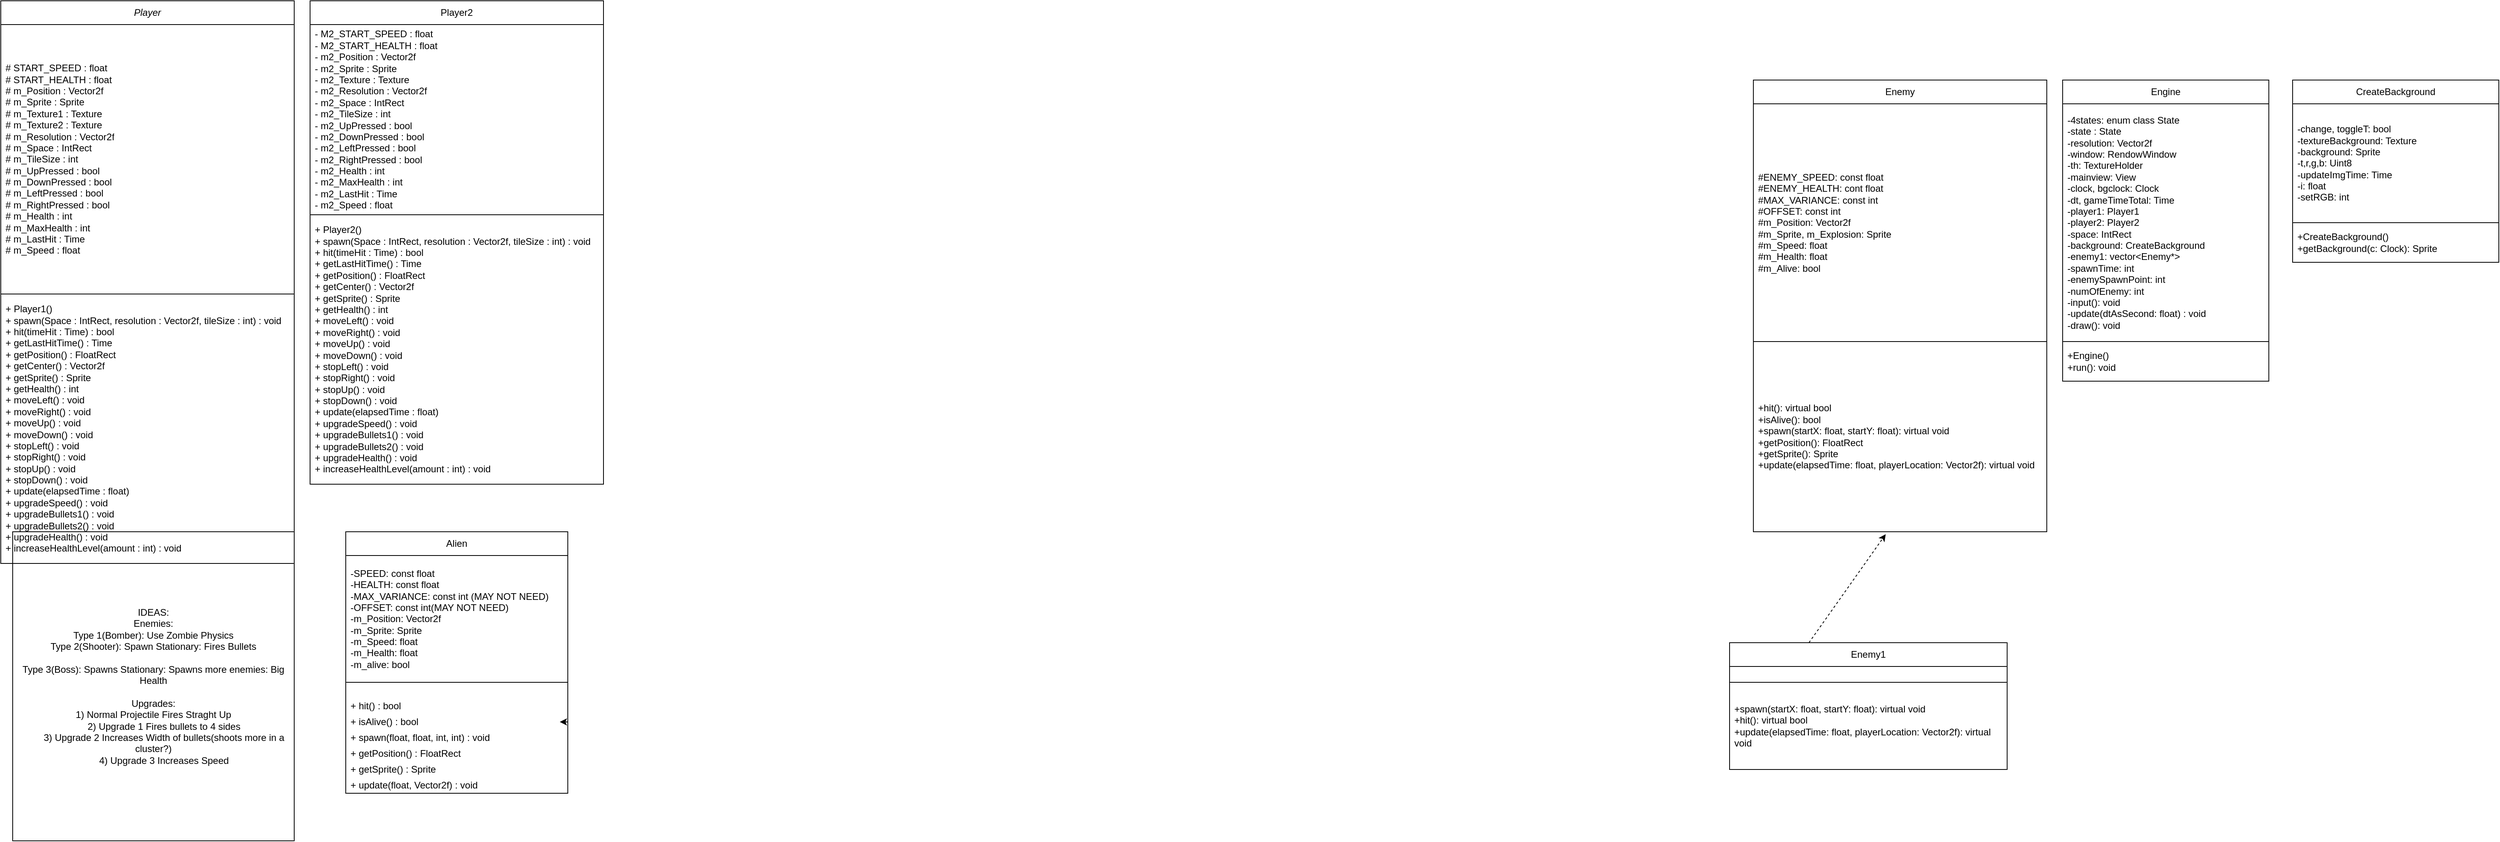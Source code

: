 <mxfile version="20.6.0" type="github">
  <diagram id="C5RBs43oDa-KdzZeNtuy" name="Page-1">
    <mxGraphModel dx="1422" dy="762" grid="1" gridSize="10" guides="1" tooltips="1" connect="1" arrows="1" fold="1" page="1" pageScale="1" pageWidth="3300" pageHeight="4681" math="0" shadow="0">
      <root>
        <mxCell id="WIyWlLk6GJQsqaUBKTNV-0" />
        <mxCell id="WIyWlLk6GJQsqaUBKTNV-1" parent="WIyWlLk6GJQsqaUBKTNV-0" />
        <mxCell id="9OKgFe4Zf76vUUmZSUTV-0" value="&lt;i&gt;Player&lt;/i&gt;" style="swimlane;fontStyle=0;childLayout=stackLayout;horizontal=1;startSize=30;horizontalStack=0;resizeParent=1;resizeParentMax=0;resizeLast=0;collapsible=1;marginBottom=0;whiteSpace=wrap;html=1;" parent="WIyWlLk6GJQsqaUBKTNV-1" vertex="1">
          <mxGeometry x="20" y="30" width="370" height="710" as="geometry" />
        </mxCell>
        <mxCell id="9OKgFe4Zf76vUUmZSUTV-9" value="# START_SPEED : float&lt;br&gt;# START_HEALTH : float&lt;br&gt;# m_Position : Vector2f&lt;br&gt;# m_Sprite : Sprite&lt;br&gt;# m_Texture1 : Texture&lt;br&gt;# m_Texture2 : Texture&lt;br&gt;# m_Resolution : Vector2f&lt;br&gt;# m_Space : IntRect&lt;br&gt;# m_TileSize : int&lt;br&gt;# m_UpPressed : bool&lt;br&gt;# m_DownPressed : bool&lt;br&gt;# m_LeftPressed : bool&lt;br&gt;# m_RightPressed : bool&lt;br&gt;# m_Health : int&lt;br&gt;# m_MaxHealth : int&lt;br&gt;# m_LastHit : Time&lt;br&gt;# m_Speed : float" style="text;strokeColor=default;fillColor=none;align=left;verticalAlign=middle;spacingLeft=4;spacingRight=4;overflow=hidden;points=[[0,0.5],[1,0.5]];portConstraint=eastwest;rotatable=0;whiteSpace=wrap;html=1;" parent="9OKgFe4Zf76vUUmZSUTV-0" vertex="1">
          <mxGeometry y="30" width="370" height="340" as="geometry" />
        </mxCell>
        <mxCell id="9OKgFe4Zf76vUUmZSUTV-1" value="+ Player1()&lt;br&gt;+ spawn(Space : IntRect, resolution : Vector2f, tileSize : int) : void&lt;br&gt;+ hit(timeHit : Time) : bool&lt;br&gt;+ getLastHitTime() : Time&lt;br&gt;+ getPosition() : FloatRect&lt;br&gt;+ getCenter() : Vector2f&lt;br&gt;+ getSprite() : Sprite&lt;br&gt;+ getHealth() : int&lt;br&gt;+ moveLeft() : void&lt;br&gt;+ moveRight() : void&lt;br&gt;+ moveUp() : void&lt;br&gt;+ moveDown() : void&lt;br&gt;+ stopLeft() : void&lt;br&gt;+ stopRight() : void&lt;br&gt;+ stopUp() : void&lt;br&gt;+ stopDown() : void&lt;br&gt;+ update(elapsedTime : float)&lt;br&gt;+ upgradeSpeed() : void&lt;br&gt;+ upgradeBullets1() : void&lt;br&gt;+ upgradeBullets2() : void&lt;br&gt;+ upgradeHealth() : void&lt;br&gt;+ increaseHealthLevel(amount : int) : void&amp;nbsp;" style="text;strokeColor=none;fillColor=none;align=left;verticalAlign=middle;spacingLeft=4;spacingRight=4;overflow=hidden;points=[[0,0.5],[1,0.5]];portConstraint=eastwest;rotatable=0;whiteSpace=wrap;html=1;" parent="9OKgFe4Zf76vUUmZSUTV-0" vertex="1">
          <mxGeometry y="370" width="370" height="340" as="geometry" />
        </mxCell>
        <mxCell id="j7B_bJ2AB_xZnDSFL6e8-0" value="Alien" style="swimlane;fontStyle=0;childLayout=stackLayout;horizontal=1;startSize=30;horizontalStack=0;resizeParent=1;resizeParentMax=0;resizeLast=0;collapsible=1;marginBottom=0;whiteSpace=wrap;html=1;" parent="WIyWlLk6GJQsqaUBKTNV-1" vertex="1">
          <mxGeometry x="455" y="700" width="280" height="330" as="geometry" />
        </mxCell>
        <mxCell id="j7B_bJ2AB_xZnDSFL6e8-1" value="-SPEED: const float&lt;br&gt;-HEALTH: const float&lt;br&gt;-MAX_VARIANCE: const int (MAY NOT NEED)&lt;br&gt;-OFFSET: const int(MAY NOT NEED)&lt;br&gt;-m_Position: Vector2f&lt;br&gt;-m_Sprite: Sprite&lt;br&gt;-m_Speed: float&lt;br&gt;-m_Health: float&lt;br&gt;-m_alive: bool" style="text;strokeColor=default;fillColor=none;align=left;verticalAlign=middle;spacingLeft=4;spacingRight=4;overflow=hidden;points=[[0,0.5],[1,0.5]];portConstraint=eastwest;rotatable=0;whiteSpace=wrap;html=1;" parent="j7B_bJ2AB_xZnDSFL6e8-0" vertex="1">
          <mxGeometry y="30" width="280" height="160" as="geometry" />
        </mxCell>
        <mxCell id="j7B_bJ2AB_xZnDSFL6e8-32" value="" style="text;strokeColor=none;fillColor=none;align=left;verticalAlign=middle;spacingLeft=4;spacingRight=4;overflow=hidden;points=[[0,0.5],[1,0.5]];portConstraint=eastwest;rotatable=0;whiteSpace=wrap;html=1;" parent="j7B_bJ2AB_xZnDSFL6e8-0" vertex="1">
          <mxGeometry y="190" width="280" height="20" as="geometry" />
        </mxCell>
        <mxCell id="j7B_bJ2AB_xZnDSFL6e8-2" value="+ hit() : bool" style="text;strokeColor=none;fillColor=none;align=left;verticalAlign=middle;spacingLeft=4;spacingRight=4;overflow=hidden;points=[[0,0.5],[1,0.5]];portConstraint=eastwest;rotatable=0;whiteSpace=wrap;html=1;" parent="j7B_bJ2AB_xZnDSFL6e8-0" vertex="1">
          <mxGeometry y="210" width="280" height="20" as="geometry" />
        </mxCell>
        <mxCell id="j7B_bJ2AB_xZnDSFL6e8-3" value="+ isAlive() : bool" style="text;strokeColor=none;fillColor=none;align=left;verticalAlign=middle;spacingLeft=4;spacingRight=4;overflow=hidden;points=[[0,0.5],[1,0.5]];portConstraint=eastwest;rotatable=0;whiteSpace=wrap;html=1;" parent="j7B_bJ2AB_xZnDSFL6e8-0" vertex="1">
          <mxGeometry y="230" width="280" height="20" as="geometry" />
        </mxCell>
        <mxCell id="j7B_bJ2AB_xZnDSFL6e8-4" value="+ spawn(float, float, int, int) : void" style="text;strokeColor=none;fillColor=none;align=left;verticalAlign=middle;spacingLeft=4;spacingRight=4;overflow=hidden;points=[[0,0.5],[1,0.5]];portConstraint=eastwest;rotatable=0;whiteSpace=wrap;html=1;" parent="j7B_bJ2AB_xZnDSFL6e8-0" vertex="1">
          <mxGeometry y="250" width="280" height="20" as="geometry" />
        </mxCell>
        <mxCell id="j7B_bJ2AB_xZnDSFL6e8-5" value="+ getPosition() : FloatRect" style="text;strokeColor=none;fillColor=none;align=left;verticalAlign=middle;spacingLeft=4;spacingRight=4;overflow=hidden;points=[[0,0.5],[1,0.5]];portConstraint=eastwest;rotatable=0;whiteSpace=wrap;html=1;" parent="j7B_bJ2AB_xZnDSFL6e8-0" vertex="1">
          <mxGeometry y="270" width="280" height="20" as="geometry" />
        </mxCell>
        <mxCell id="j7B_bJ2AB_xZnDSFL6e8-6" value="+ getSprite() : Sprite" style="text;strokeColor=none;fillColor=none;align=left;verticalAlign=middle;spacingLeft=4;spacingRight=4;overflow=hidden;points=[[0,0.5],[1,0.5]];portConstraint=eastwest;rotatable=0;whiteSpace=wrap;html=1;" parent="j7B_bJ2AB_xZnDSFL6e8-0" vertex="1">
          <mxGeometry y="290" width="280" height="20" as="geometry" />
        </mxCell>
        <mxCell id="j7B_bJ2AB_xZnDSFL6e8-7" value="+ update(float, Vector2f) : void" style="text;strokeColor=none;fillColor=none;align=left;verticalAlign=middle;spacingLeft=4;spacingRight=4;overflow=hidden;points=[[0,0.5],[1,0.5]];portConstraint=eastwest;rotatable=0;whiteSpace=wrap;html=1;" parent="j7B_bJ2AB_xZnDSFL6e8-0" vertex="1">
          <mxGeometry y="310" width="280" height="20" as="geometry" />
        </mxCell>
        <mxCell id="j7B_bJ2AB_xZnDSFL6e8-12" style="edgeStyle=orthogonalEdgeStyle;rounded=0;orthogonalLoop=1;jettySize=auto;html=1;exitX=1;exitY=0.5;exitDx=0;exitDy=0;entryX=0.964;entryY=0.5;entryDx=0;entryDy=0;entryPerimeter=0;" parent="j7B_bJ2AB_xZnDSFL6e8-0" source="j7B_bJ2AB_xZnDSFL6e8-3" target="j7B_bJ2AB_xZnDSFL6e8-3" edge="1">
          <mxGeometry relative="1" as="geometry" />
        </mxCell>
        <mxCell id="9OKgFe4Zf76vUUmZSUTV-14" value="Player2" style="swimlane;fontStyle=0;childLayout=stackLayout;horizontal=1;startSize=30;horizontalStack=0;resizeParent=1;resizeParentMax=0;resizeLast=0;collapsible=1;marginBottom=0;whiteSpace=wrap;html=1;" parent="WIyWlLk6GJQsqaUBKTNV-1" vertex="1">
          <mxGeometry x="410" y="30" width="370" height="610" as="geometry" />
        </mxCell>
        <mxCell id="9OKgFe4Zf76vUUmZSUTV-15" value="- M2_START_SPEED : float&lt;br&gt;- M2_START_HEALTH : float&lt;br&gt;- m2_Position : Vector2f&lt;br&gt;- m2_Sprite : Sprite&lt;br&gt;- m2_Texture : Texture&lt;br&gt;- m2_Resolution : Vector2f&lt;br&gt;- m2_Space : IntRect&lt;br&gt;- m2_TileSize : int&lt;br&gt;- m2_UpPressed : bool&lt;br&gt;- m2_DownPressed : bool&lt;br&gt;- m2_LeftPressed : bool&lt;br&gt;- m2_RightPressed : bool&lt;br&gt;- m2_Health : int&lt;br&gt;- m2_MaxHealth : int&lt;br&gt;- m2_LastHit : Time&lt;br&gt;- m2_Speed : float" style="text;strokeColor=default;fillColor=none;align=left;verticalAlign=middle;spacingLeft=4;spacingRight=4;overflow=hidden;points=[[0,0.5],[1,0.5]];portConstraint=eastwest;rotatable=0;whiteSpace=wrap;html=1;" parent="9OKgFe4Zf76vUUmZSUTV-14" vertex="1">
          <mxGeometry y="30" width="370" height="240" as="geometry" />
        </mxCell>
        <mxCell id="9OKgFe4Zf76vUUmZSUTV-16" value="+ Player2()&lt;br&gt;+ spawn(Space : IntRect, resolution : Vector2f, tileSize : int) : void&lt;br&gt;+ hit(timeHit : Time) : bool&lt;br&gt;+ getLastHitTime() : Time&lt;br&gt;+ getPosition() : FloatRect&lt;br&gt;+ getCenter() : Vector2f&lt;br&gt;+ getSprite() : Sprite&lt;br&gt;+ getHealth() : int&lt;br&gt;+ moveLeft() : void&lt;br&gt;+ moveRight() : void&lt;br&gt;+ moveUp() : void&lt;br&gt;+ moveDown() : void&lt;br&gt;+ stopLeft() : void&lt;br&gt;+ stopRight() : void&lt;br&gt;+ stopUp() : void&lt;br&gt;+ stopDown() : void&lt;br&gt;+ update(elapsedTime : float)&lt;br&gt;+ upgradeSpeed() : void&lt;br&gt;+ upgradeBullets1() : void&lt;br&gt;+ upgradeBullets2() : void&lt;br&gt;+ upgradeHealth() : void&lt;br&gt;+ increaseHealthLevel(amount : int) : void&amp;nbsp;" style="text;strokeColor=none;fillColor=none;align=left;verticalAlign=middle;spacingLeft=4;spacingRight=4;overflow=hidden;points=[[0,0.5],[1,0.5]];portConstraint=eastwest;rotatable=0;whiteSpace=wrap;html=1;" parent="9OKgFe4Zf76vUUmZSUTV-14" vertex="1">
          <mxGeometry y="270" width="370" height="340" as="geometry" />
        </mxCell>
        <mxCell id="VuMtxcD2O4Nq4D9HDys2-1" value="&lt;div&gt;IDEAS:&lt;/div&gt;&lt;div&gt;Enemies:&lt;/div&gt;&lt;div&gt;Type 1(Bomber): Use Zombie Physics&lt;/div&gt;&lt;div&gt;Type 2(Shooter): Spawn Stationary: Fires Bullets&lt;/div&gt;&lt;div&gt;&lt;br&gt;&lt;/div&gt;&lt;div&gt;Type 3(Boss): Spawns Stationary: Spawns more enemies: Big Health&lt;/div&gt;&lt;div&gt;&lt;br&gt;&lt;/div&gt;&lt;div&gt;Upgrades:&lt;/div&gt;&lt;div&gt;&lt;span style=&quot;&quot;&gt; &lt;/span&gt;1) Normal Projectile Fires Straght Up&lt;/div&gt;&lt;div&gt;&amp;nbsp; &amp;nbsp; &amp;nbsp; &amp;nbsp; 2) Upgrade 1 Fires bullets to 4 sides&lt;/div&gt;&lt;div&gt;&amp;nbsp; &amp;nbsp; &amp;nbsp; &amp;nbsp; 3) Upgrade 2 Increases Width of bullets(shoots more in a cluster?)&lt;/div&gt;&lt;div&gt;&amp;nbsp; &amp;nbsp; &amp;nbsp; &amp;nbsp; 4) Upgrade 3 Increases Speed&lt;/div&gt;" style="text;html=1;strokeColor=default;fillColor=none;align=center;verticalAlign=middle;whiteSpace=wrap;rounded=0;" parent="WIyWlLk6GJQsqaUBKTNV-1" vertex="1">
          <mxGeometry x="35" y="700" width="355" height="390" as="geometry" />
        </mxCell>
        <mxCell id="20aHIjQe2XRaqQibW8M--0" value="Engine" style="swimlane;fontStyle=0;childLayout=stackLayout;horizontal=1;startSize=30;horizontalStack=0;resizeParent=1;resizeParentMax=0;resizeLast=0;collapsible=1;marginBottom=0;whiteSpace=wrap;html=1;" parent="WIyWlLk6GJQsqaUBKTNV-1" vertex="1">
          <mxGeometry x="2620" y="130" width="260" height="380" as="geometry" />
        </mxCell>
        <mxCell id="20aHIjQe2XRaqQibW8M--1" value="&lt;font style=&quot;font-size: 12px;&quot;&gt;-4states: enum class State&lt;br&gt;-state : State&lt;br&gt;-resolution: Vector2f&lt;br&gt;-window: RendowWindow&lt;br&gt;-th: TextureHolder&lt;br&gt;-mainview: View&lt;br&gt;-clock, bgclock: Clock&lt;br&gt;-dt, gameTimeTotal: Time&lt;br&gt;-player1: Player1&lt;br&gt;-player2: Player2&lt;br&gt;-space: IntRect&lt;br&gt;-background: CreateBackground&lt;br&gt;-enemy1: vector&amp;lt;Enemy*&amp;gt;&lt;br&gt;-spawnTime: int&lt;br&gt;-enemySpawnPoint: int&lt;br&gt;-numOfEnemy: int&lt;br&gt;-input(): void&lt;br&gt;-update(dtAsSecond: float) : void&lt;br&gt;-draw(): void&lt;/font&gt;" style="text;strokeColor=default;fillColor=none;align=left;verticalAlign=middle;spacingLeft=4;spacingRight=4;overflow=hidden;points=[[0,0.5],[1,0.5]];portConstraint=eastwest;rotatable=0;whiteSpace=wrap;html=1;" parent="20aHIjQe2XRaqQibW8M--0" vertex="1">
          <mxGeometry y="30" width="260" height="300" as="geometry" />
        </mxCell>
        <mxCell id="20aHIjQe2XRaqQibW8M--2" value="&lt;font style=&quot;font-size: 12px;&quot;&gt;+Engine()&lt;br&gt;+run(): void&lt;/font&gt;" style="text;strokeColor=none;fillColor=none;align=left;verticalAlign=middle;spacingLeft=4;spacingRight=4;overflow=hidden;points=[[0,0.5],[1,0.5]];portConstraint=eastwest;rotatable=0;whiteSpace=wrap;html=1;" parent="20aHIjQe2XRaqQibW8M--0" vertex="1">
          <mxGeometry y="330" width="260" height="50" as="geometry" />
        </mxCell>
        <mxCell id="hVl_QEYOzml1ynTAfe4V-0" value="CreateBackground" style="swimlane;fontStyle=0;childLayout=stackLayout;horizontal=1;startSize=30;horizontalStack=0;resizeParent=1;resizeParentMax=0;resizeLast=0;collapsible=1;marginBottom=0;whiteSpace=wrap;html=1;" vertex="1" parent="WIyWlLk6GJQsqaUBKTNV-1">
          <mxGeometry x="2910" y="130" width="260" height="230" as="geometry" />
        </mxCell>
        <mxCell id="hVl_QEYOzml1ynTAfe4V-1" value="-change, toggleT: bool&lt;br&gt;-textureBackground: Texture&lt;br&gt;-background: Sprite&lt;br&gt;-t,r,g,b: Uint8&lt;br&gt;-updateImgTime: Time&lt;br&gt;-i: float&lt;br&gt;-setRGB: int" style="text;strokeColor=default;fillColor=none;align=left;verticalAlign=middle;spacingLeft=4;spacingRight=4;overflow=hidden;points=[[0,0.5],[1,0.5]];portConstraint=eastwest;rotatable=0;whiteSpace=wrap;html=1;" vertex="1" parent="hVl_QEYOzml1ynTAfe4V-0">
          <mxGeometry y="30" width="260" height="150" as="geometry" />
        </mxCell>
        <mxCell id="hVl_QEYOzml1ynTAfe4V-2" value="+CreateBackground()&lt;br&gt;+getBackground(c: Clock): Sprite" style="text;strokeColor=none;fillColor=none;align=left;verticalAlign=middle;spacingLeft=4;spacingRight=4;overflow=hidden;points=[[0,0.5],[1,0.5]];portConstraint=eastwest;rotatable=0;whiteSpace=wrap;html=1;" vertex="1" parent="hVl_QEYOzml1ynTAfe4V-0">
          <mxGeometry y="180" width="260" height="50" as="geometry" />
        </mxCell>
        <mxCell id="hVl_QEYOzml1ynTAfe4V-3" value="Enemy" style="swimlane;fontStyle=0;childLayout=stackLayout;horizontal=1;startSize=30;horizontalStack=0;resizeParent=1;resizeParentMax=0;resizeLast=0;collapsible=1;marginBottom=0;whiteSpace=wrap;html=1;" vertex="1" parent="WIyWlLk6GJQsqaUBKTNV-1">
          <mxGeometry x="2230" y="130" width="370" height="570" as="geometry" />
        </mxCell>
        <mxCell id="hVl_QEYOzml1ynTAfe4V-4" value="#ENEMY_SPEED: const float&lt;br&gt;#ENEMY_HEALTH: cont float&lt;br&gt;#MAX_VARIANCE: const int&lt;br&gt;#OFFSET: const int&lt;br&gt;#m_Position: Vector2f&lt;br&gt;#m_Sprite, m_Explosion: Sprite&lt;br&gt;#m_Speed: float&lt;br&gt;#m_Health: float&lt;br&gt;#m_Alive: bool" style="text;strokeColor=default;fillColor=none;align=left;verticalAlign=middle;spacingLeft=4;spacingRight=4;overflow=hidden;points=[[0,0.5],[1,0.5]];portConstraint=eastwest;rotatable=0;whiteSpace=wrap;html=1;" vertex="1" parent="hVl_QEYOzml1ynTAfe4V-3">
          <mxGeometry y="30" width="370" height="300" as="geometry" />
        </mxCell>
        <mxCell id="hVl_QEYOzml1ynTAfe4V-5" value="+hit(): virtual bool&lt;br&gt;+isAlive(): bool&lt;br&gt;+spawn(startX: float, startY: float): virtual void&lt;br&gt;+getPosition(): FloatRect&lt;br&gt;+getSprite(): Sprite&lt;br&gt;+update(elapsedTime: float, playerLocation: Vector2f): virtual void" style="text;strokeColor=none;fillColor=none;align=left;verticalAlign=middle;spacingLeft=4;spacingRight=4;overflow=hidden;points=[[0,0.5],[1,0.5]];portConstraint=eastwest;rotatable=0;whiteSpace=wrap;html=1;" vertex="1" parent="hVl_QEYOzml1ynTAfe4V-3">
          <mxGeometry y="330" width="370" height="240" as="geometry" />
        </mxCell>
        <mxCell id="hVl_QEYOzml1ynTAfe4V-6" value="Enemy1" style="swimlane;fontStyle=0;childLayout=stackLayout;horizontal=1;startSize=30;horizontalStack=0;resizeParent=1;resizeParentMax=0;resizeLast=0;collapsible=1;marginBottom=0;whiteSpace=wrap;html=1;" vertex="1" parent="WIyWlLk6GJQsqaUBKTNV-1">
          <mxGeometry x="2200" y="840" width="350" height="160" as="geometry" />
        </mxCell>
        <mxCell id="hVl_QEYOzml1ynTAfe4V-7" value="" style="text;strokeColor=default;fillColor=none;align=left;verticalAlign=middle;spacingLeft=4;spacingRight=4;overflow=hidden;points=[[0,0.5],[1,0.5]];portConstraint=eastwest;rotatable=0;whiteSpace=wrap;html=1;" vertex="1" parent="hVl_QEYOzml1ynTAfe4V-6">
          <mxGeometry y="30" width="350" height="20" as="geometry" />
        </mxCell>
        <mxCell id="hVl_QEYOzml1ynTAfe4V-8" value="&lt;font style=&quot;font-size: 12px;&quot;&gt;+spawn(startX: float, startY: float): virtual void&lt;br&gt;+hit(): virtual bool&lt;br&gt;+update(elapsedTime: float, playerLocation: Vector2f): virtual void&lt;br&gt;&lt;/font&gt;" style="text;strokeColor=none;fillColor=none;align=left;verticalAlign=middle;spacingLeft=4;spacingRight=4;overflow=hidden;points=[[0,0.5],[1,0.5]];portConstraint=eastwest;rotatable=0;whiteSpace=wrap;html=1;" vertex="1" parent="hVl_QEYOzml1ynTAfe4V-6">
          <mxGeometry y="50" width="350" height="110" as="geometry" />
        </mxCell>
        <mxCell id="hVl_QEYOzml1ynTAfe4V-10" value="" style="endArrow=classic;html=1;rounded=0;dashed=1;exitX=0.286;exitY=0;exitDx=0;exitDy=0;exitPerimeter=0;entryX=0.451;entryY=1.013;entryDx=0;entryDy=0;entryPerimeter=0;" edge="1" parent="WIyWlLk6GJQsqaUBKTNV-1" source="hVl_QEYOzml1ynTAfe4V-6" target="hVl_QEYOzml1ynTAfe4V-5">
          <mxGeometry width="50" height="50" relative="1" as="geometry">
            <mxPoint x="2480" y="790" as="sourcePoint" />
            <mxPoint x="2530" y="740" as="targetPoint" />
          </mxGeometry>
        </mxCell>
      </root>
    </mxGraphModel>
  </diagram>
</mxfile>
